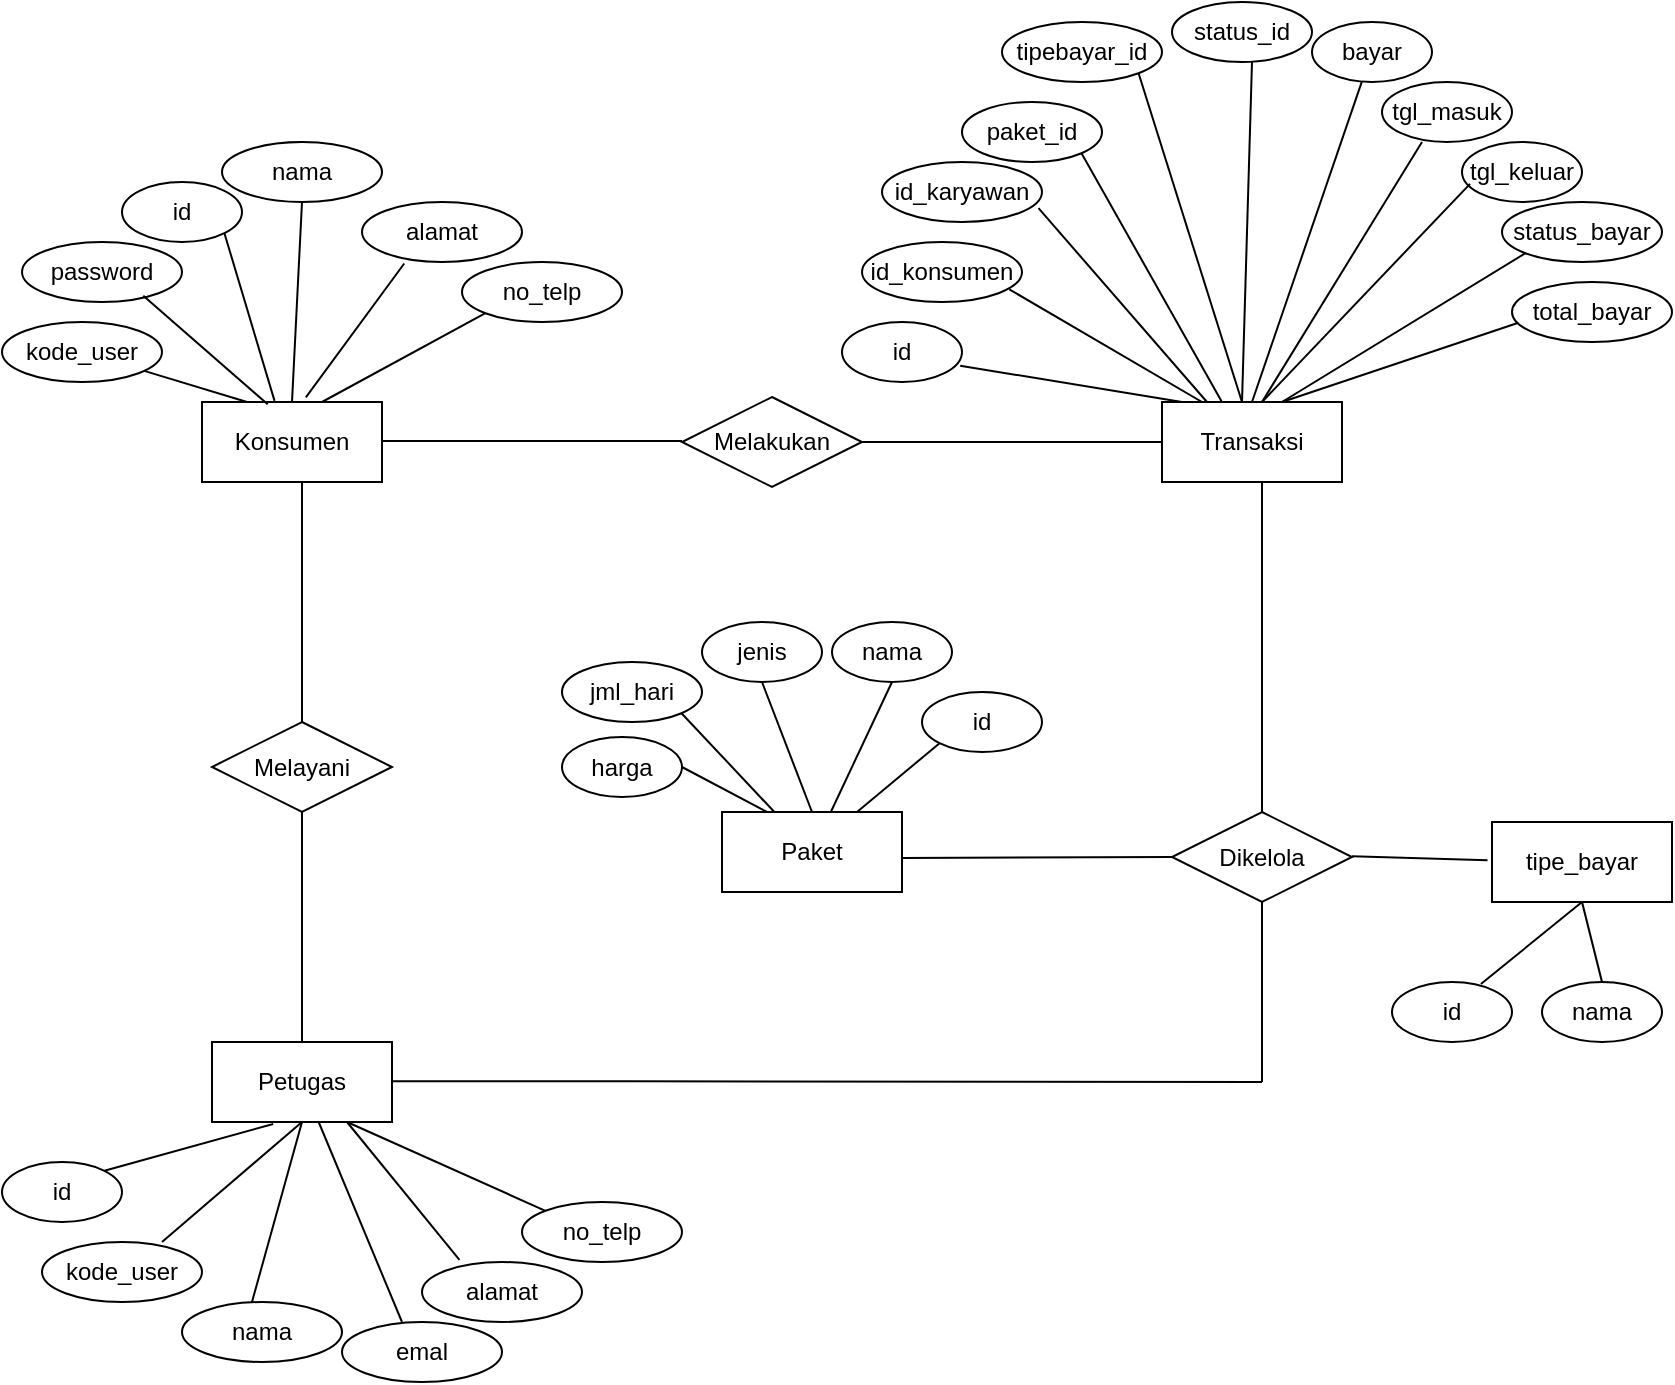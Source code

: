 <mxfile version="21.0.2" type="github">
  <diagram name="Page-1" id="dN-3EQLGK0r0m1jLHP0t">
    <mxGraphModel dx="880" dy="484" grid="1" gridSize="10" guides="1" tooltips="1" connect="1" arrows="1" fold="1" page="1" pageScale="1" pageWidth="850" pageHeight="1100" math="0" shadow="0">
      <root>
        <mxCell id="0" />
        <mxCell id="1" parent="0" />
        <mxCell id="AashimxZ_A_7rBqw_O33-1" value="" style="rounded=0;whiteSpace=wrap;html=1;" parent="1" vertex="1">
          <mxGeometry x="590" y="230" width="90" height="40" as="geometry" />
        </mxCell>
        <mxCell id="AashimxZ_A_7rBqw_O33-2" value="Transaksi" style="text;html=1;strokeColor=none;fillColor=none;align=center;verticalAlign=middle;whiteSpace=wrap;rounded=0;fontSize=12;" parent="1" vertex="1">
          <mxGeometry x="605" y="235" width="60" height="30" as="geometry" />
        </mxCell>
        <mxCell id="AashimxZ_A_7rBqw_O33-3" value="id_karyawan" style="ellipse;whiteSpace=wrap;html=1;" parent="1" vertex="1">
          <mxGeometry x="450" y="110" width="80" height="30" as="geometry" />
        </mxCell>
        <mxCell id="AashimxZ_A_7rBqw_O33-4" value="id" style="ellipse;whiteSpace=wrap;html=1;" parent="1" vertex="1">
          <mxGeometry x="430" y="190" width="60" height="30" as="geometry" />
        </mxCell>
        <mxCell id="AashimxZ_A_7rBqw_O33-9" value="id_konsumen" style="ellipse;whiteSpace=wrap;html=1;" parent="1" vertex="1">
          <mxGeometry x="440" y="150" width="80" height="30" as="geometry" />
        </mxCell>
        <mxCell id="AashimxZ_A_7rBqw_O33-11" value="paket_id" style="ellipse;whiteSpace=wrap;html=1;" parent="1" vertex="1">
          <mxGeometry x="490" y="80" width="70" height="30" as="geometry" />
        </mxCell>
        <mxCell id="AashimxZ_A_7rBqw_O33-12" value="tipebayar_id" style="ellipse;whiteSpace=wrap;html=1;" parent="1" vertex="1">
          <mxGeometry x="510" y="40" width="80" height="30" as="geometry" />
        </mxCell>
        <mxCell id="AashimxZ_A_7rBqw_O33-13" value="status_id" style="ellipse;whiteSpace=wrap;html=1;" parent="1" vertex="1">
          <mxGeometry x="595" y="30" width="70" height="30" as="geometry" />
        </mxCell>
        <mxCell id="AashimxZ_A_7rBqw_O33-14" value="bayar" style="ellipse;whiteSpace=wrap;html=1;" parent="1" vertex="1">
          <mxGeometry x="665" y="40" width="60" height="30" as="geometry" />
        </mxCell>
        <mxCell id="AashimxZ_A_7rBqw_O33-15" value="tgl_masuk" style="ellipse;whiteSpace=wrap;html=1;" parent="1" vertex="1">
          <mxGeometry x="700" y="70" width="65" height="30" as="geometry" />
        </mxCell>
        <mxCell id="AashimxZ_A_7rBqw_O33-16" value="tgl_keluar" style="ellipse;whiteSpace=wrap;html=1;" parent="1" vertex="1">
          <mxGeometry x="740" y="100" width="60" height="30" as="geometry" />
        </mxCell>
        <mxCell id="AashimxZ_A_7rBqw_O33-17" value="status_bayar" style="ellipse;whiteSpace=wrap;html=1;" parent="1" vertex="1">
          <mxGeometry x="760" y="130" width="80" height="30" as="geometry" />
        </mxCell>
        <mxCell id="AashimxZ_A_7rBqw_O33-18" value="total_bayar" style="ellipse;whiteSpace=wrap;html=1;" parent="1" vertex="1">
          <mxGeometry x="765" y="170" width="80" height="30" as="geometry" />
        </mxCell>
        <mxCell id="AashimxZ_A_7rBqw_O33-19" value="" style="endArrow=none;html=1;rounded=0;entryX=0.111;entryY=0;entryDx=0;entryDy=0;entryPerimeter=0;exitX=0.985;exitY=0.728;exitDx=0;exitDy=0;exitPerimeter=0;" parent="1" source="AashimxZ_A_7rBqw_O33-4" target="AashimxZ_A_7rBqw_O33-1" edge="1">
          <mxGeometry width="50" height="50" relative="1" as="geometry">
            <mxPoint x="570" y="180" as="sourcePoint" />
            <mxPoint x="620" y="130" as="targetPoint" />
          </mxGeometry>
        </mxCell>
        <mxCell id="AashimxZ_A_7rBqw_O33-20" value="" style="endArrow=none;html=1;rounded=0;exitX=0.921;exitY=0.789;exitDx=0;exitDy=0;exitPerimeter=0;" parent="1" source="AashimxZ_A_7rBqw_O33-9" edge="1">
          <mxGeometry width="50" height="50" relative="1" as="geometry">
            <mxPoint x="510" y="150" as="sourcePoint" />
            <mxPoint x="610" y="230" as="targetPoint" />
          </mxGeometry>
        </mxCell>
        <mxCell id="AashimxZ_A_7rBqw_O33-21" value="" style="endArrow=none;html=1;rounded=0;entryX=0.25;entryY=0;entryDx=0;entryDy=0;exitX=0.978;exitY=0.769;exitDx=0;exitDy=0;exitPerimeter=0;" parent="1" source="AashimxZ_A_7rBqw_O33-3" target="AashimxZ_A_7rBqw_O33-1" edge="1">
          <mxGeometry width="50" height="50" relative="1" as="geometry">
            <mxPoint x="570" y="180" as="sourcePoint" />
            <mxPoint x="620" y="130" as="targetPoint" />
          </mxGeometry>
        </mxCell>
        <mxCell id="AashimxZ_A_7rBqw_O33-22" value="" style="endArrow=none;html=1;rounded=0;entryX=1;entryY=1;entryDx=0;entryDy=0;exitX=0.333;exitY=0;exitDx=0;exitDy=0;exitPerimeter=0;" parent="1" source="AashimxZ_A_7rBqw_O33-1" target="AashimxZ_A_7rBqw_O33-11" edge="1">
          <mxGeometry width="50" height="50" relative="1" as="geometry">
            <mxPoint x="570" y="180" as="sourcePoint" />
            <mxPoint x="620" y="130" as="targetPoint" />
          </mxGeometry>
        </mxCell>
        <mxCell id="AashimxZ_A_7rBqw_O33-23" value="" style="endArrow=none;html=1;rounded=0;entryX=1;entryY=1;entryDx=0;entryDy=0;" parent="1" target="AashimxZ_A_7rBqw_O33-12" edge="1">
          <mxGeometry width="50" height="50" relative="1" as="geometry">
            <mxPoint x="630" y="230" as="sourcePoint" />
            <mxPoint x="620" y="130" as="targetPoint" />
          </mxGeometry>
        </mxCell>
        <mxCell id="AashimxZ_A_7rBqw_O33-25" value="" style="endArrow=none;html=1;rounded=0;" parent="1" edge="1">
          <mxGeometry width="50" height="50" relative="1" as="geometry">
            <mxPoint x="630" y="230" as="sourcePoint" />
            <mxPoint x="635" y="60" as="targetPoint" />
          </mxGeometry>
        </mxCell>
        <mxCell id="AashimxZ_A_7rBqw_O33-26" value="" style="endArrow=none;html=1;rounded=0;exitX=0.5;exitY=0;exitDx=0;exitDy=0;" parent="1" source="AashimxZ_A_7rBqw_O33-1" target="AashimxZ_A_7rBqw_O33-14" edge="1">
          <mxGeometry width="50" height="50" relative="1" as="geometry">
            <mxPoint x="570" y="180" as="sourcePoint" />
            <mxPoint x="620" y="130" as="targetPoint" />
          </mxGeometry>
        </mxCell>
        <mxCell id="AashimxZ_A_7rBqw_O33-27" value="" style="endArrow=none;html=1;rounded=0;" parent="1" edge="1">
          <mxGeometry width="50" height="50" relative="1" as="geometry">
            <mxPoint x="640" y="230" as="sourcePoint" />
            <mxPoint x="720" y="100" as="targetPoint" />
          </mxGeometry>
        </mxCell>
        <mxCell id="AashimxZ_A_7rBqw_O33-28" value="" style="endArrow=none;html=1;rounded=0;entryX=0.067;entryY=0.698;entryDx=0;entryDy=0;entryPerimeter=0;" parent="1" target="AashimxZ_A_7rBqw_O33-16" edge="1">
          <mxGeometry width="50" height="50" relative="1" as="geometry">
            <mxPoint x="640" y="230" as="sourcePoint" />
            <mxPoint x="690" y="180" as="targetPoint" />
          </mxGeometry>
        </mxCell>
        <mxCell id="AashimxZ_A_7rBqw_O33-29" value="" style="endArrow=none;html=1;rounded=0;entryX=0;entryY=1;entryDx=0;entryDy=0;" parent="1" target="AashimxZ_A_7rBqw_O33-17" edge="1">
          <mxGeometry width="50" height="50" relative="1" as="geometry">
            <mxPoint x="650" y="230" as="sourcePoint" />
            <mxPoint x="700" y="180" as="targetPoint" />
          </mxGeometry>
        </mxCell>
        <mxCell id="AashimxZ_A_7rBqw_O33-30" value="" style="endArrow=none;html=1;rounded=0;entryX=0.031;entryY=0.688;entryDx=0;entryDy=0;entryPerimeter=0;exitX=0.667;exitY=0;exitDx=0;exitDy=0;exitPerimeter=0;" parent="1" source="AashimxZ_A_7rBqw_O33-1" target="AashimxZ_A_7rBqw_O33-18" edge="1">
          <mxGeometry width="50" height="50" relative="1" as="geometry">
            <mxPoint x="680" y="230" as="sourcePoint" />
            <mxPoint x="730" y="180" as="targetPoint" />
          </mxGeometry>
        </mxCell>
        <mxCell id="AashimxZ_A_7rBqw_O33-31" value="" style="endArrow=none;html=1;rounded=0;entryX=0;entryY=0.5;entryDx=0;entryDy=0;" parent="1" target="AashimxZ_A_7rBqw_O33-1" edge="1">
          <mxGeometry width="50" height="50" relative="1" as="geometry">
            <mxPoint x="440" y="250" as="sourcePoint" />
            <mxPoint x="580" y="250" as="targetPoint" />
            <Array as="points">
              <mxPoint x="440" y="250" />
              <mxPoint x="470" y="250" />
              <mxPoint x="560" y="250" />
            </Array>
          </mxGeometry>
        </mxCell>
        <mxCell id="AashimxZ_A_7rBqw_O33-33" value="Melakukan" style="rhombus;whiteSpace=wrap;html=1;" parent="1" vertex="1">
          <mxGeometry x="350" y="227.5" width="90" height="45" as="geometry" />
        </mxCell>
        <mxCell id="AashimxZ_A_7rBqw_O33-34" value="" style="endArrow=none;html=1;rounded=0;entryX=0;entryY=0.5;entryDx=0;entryDy=0;" parent="1" edge="1">
          <mxGeometry width="50" height="50" relative="1" as="geometry">
            <mxPoint x="200" y="249.47" as="sourcePoint" />
            <mxPoint x="350" y="249.47" as="targetPoint" />
            <Array as="points">
              <mxPoint x="200" y="249.47" />
              <mxPoint x="230" y="249.47" />
              <mxPoint x="320" y="249.47" />
            </Array>
          </mxGeometry>
        </mxCell>
        <mxCell id="AashimxZ_A_7rBqw_O33-35" value="Konsumen" style="rounded=0;whiteSpace=wrap;html=1;" parent="1" vertex="1">
          <mxGeometry x="110" y="230" width="90" height="40" as="geometry" />
        </mxCell>
        <mxCell id="AashimxZ_A_7rBqw_O33-37" value="kode_user" style="ellipse;whiteSpace=wrap;html=1;" parent="1" vertex="1">
          <mxGeometry x="10" y="190" width="80" height="30" as="geometry" />
        </mxCell>
        <mxCell id="AashimxZ_A_7rBqw_O33-38" value="password" style="ellipse;whiteSpace=wrap;html=1;" parent="1" vertex="1">
          <mxGeometry x="20" y="150" width="80" height="30" as="geometry" />
        </mxCell>
        <mxCell id="AashimxZ_A_7rBqw_O33-39" value="id" style="ellipse;whiteSpace=wrap;html=1;" parent="1" vertex="1">
          <mxGeometry x="70" y="120" width="60" height="30" as="geometry" />
        </mxCell>
        <mxCell id="AashimxZ_A_7rBqw_O33-40" value="nama" style="ellipse;whiteSpace=wrap;html=1;" parent="1" vertex="1">
          <mxGeometry x="120" y="100" width="80" height="30" as="geometry" />
        </mxCell>
        <mxCell id="AashimxZ_A_7rBqw_O33-41" value="alamat" style="ellipse;whiteSpace=wrap;html=1;" parent="1" vertex="1">
          <mxGeometry x="190" y="130" width="80" height="30" as="geometry" />
        </mxCell>
        <mxCell id="AashimxZ_A_7rBqw_O33-43" value="no_telp" style="ellipse;whiteSpace=wrap;html=1;" parent="1" vertex="1">
          <mxGeometry x="240" y="160" width="80" height="30" as="geometry" />
        </mxCell>
        <mxCell id="AashimxZ_A_7rBqw_O33-44" value="" style="endArrow=none;html=1;rounded=0;exitX=0.25;exitY=0;exitDx=0;exitDy=0;" parent="1" source="AashimxZ_A_7rBqw_O33-35" target="AashimxZ_A_7rBqw_O33-37" edge="1">
          <mxGeometry width="50" height="50" relative="1" as="geometry">
            <mxPoint x="310" y="260" as="sourcePoint" />
            <mxPoint x="360" y="210" as="targetPoint" />
          </mxGeometry>
        </mxCell>
        <mxCell id="AashimxZ_A_7rBqw_O33-45" value="" style="endArrow=none;html=1;rounded=0;entryX=0.758;entryY=0.894;entryDx=0;entryDy=0;entryPerimeter=0;exitX=0.365;exitY=0.029;exitDx=0;exitDy=0;exitPerimeter=0;" parent="1" source="AashimxZ_A_7rBqw_O33-35" target="AashimxZ_A_7rBqw_O33-38" edge="1">
          <mxGeometry width="50" height="50" relative="1" as="geometry">
            <mxPoint x="310" y="260" as="sourcePoint" />
            <mxPoint x="360" y="210" as="targetPoint" />
          </mxGeometry>
        </mxCell>
        <mxCell id="AashimxZ_A_7rBqw_O33-46" value="" style="endArrow=none;html=1;rounded=0;entryX=1;entryY=1;entryDx=0;entryDy=0;exitX=0.403;exitY=-0.014;exitDx=0;exitDy=0;exitPerimeter=0;" parent="1" source="AashimxZ_A_7rBqw_O33-35" target="AashimxZ_A_7rBqw_O33-39" edge="1">
          <mxGeometry width="50" height="50" relative="1" as="geometry">
            <mxPoint x="310" y="260" as="sourcePoint" />
            <mxPoint x="360" y="210" as="targetPoint" />
          </mxGeometry>
        </mxCell>
        <mxCell id="AashimxZ_A_7rBqw_O33-47" value="" style="endArrow=none;html=1;rounded=0;entryX=0.5;entryY=1;entryDx=0;entryDy=0;exitX=0.5;exitY=0;exitDx=0;exitDy=0;" parent="1" source="AashimxZ_A_7rBqw_O33-35" target="AashimxZ_A_7rBqw_O33-40" edge="1">
          <mxGeometry width="50" height="50" relative="1" as="geometry">
            <mxPoint x="310" y="260" as="sourcePoint" />
            <mxPoint x="360" y="210" as="targetPoint" />
          </mxGeometry>
        </mxCell>
        <mxCell id="AashimxZ_A_7rBqw_O33-48" value="" style="endArrow=none;html=1;rounded=0;entryX=0.264;entryY=1.025;entryDx=0;entryDy=0;entryPerimeter=0;exitX=0.577;exitY=-0.058;exitDx=0;exitDy=0;exitPerimeter=0;" parent="1" source="AashimxZ_A_7rBqw_O33-35" target="AashimxZ_A_7rBqw_O33-41" edge="1">
          <mxGeometry width="50" height="50" relative="1" as="geometry">
            <mxPoint x="310" y="260" as="sourcePoint" />
            <mxPoint x="360" y="210" as="targetPoint" />
          </mxGeometry>
        </mxCell>
        <mxCell id="AashimxZ_A_7rBqw_O33-49" value="" style="endArrow=none;html=1;rounded=0;entryX=0;entryY=1;entryDx=0;entryDy=0;" parent="1" target="AashimxZ_A_7rBqw_O33-43" edge="1">
          <mxGeometry width="50" height="50" relative="1" as="geometry">
            <mxPoint x="170" y="230" as="sourcePoint" />
            <mxPoint x="360" y="210" as="targetPoint" />
          </mxGeometry>
        </mxCell>
        <mxCell id="AashimxZ_A_7rBqw_O33-51" value="" style="endArrow=none;html=1;rounded=0;" parent="1" edge="1">
          <mxGeometry width="50" height="50" relative="1" as="geometry">
            <mxPoint x="160" y="390" as="sourcePoint" />
            <mxPoint x="160" y="270" as="targetPoint" />
          </mxGeometry>
        </mxCell>
        <mxCell id="AashimxZ_A_7rBqw_O33-52" value="Melayani" style="rhombus;whiteSpace=wrap;html=1;" parent="1" vertex="1">
          <mxGeometry x="115" y="390" width="90" height="45" as="geometry" />
        </mxCell>
        <mxCell id="AashimxZ_A_7rBqw_O33-53" value="" style="endArrow=none;html=1;rounded=0;" parent="1" edge="1">
          <mxGeometry width="50" height="50" relative="1" as="geometry">
            <mxPoint x="160" y="555" as="sourcePoint" />
            <mxPoint x="160" y="435" as="targetPoint" />
          </mxGeometry>
        </mxCell>
        <mxCell id="AashimxZ_A_7rBqw_O33-55" value="Petugas" style="rounded=0;whiteSpace=wrap;html=1;" parent="1" vertex="1">
          <mxGeometry x="115" y="550" width="90" height="40" as="geometry" />
        </mxCell>
        <mxCell id="AashimxZ_A_7rBqw_O33-56" value="id" style="ellipse;whiteSpace=wrap;html=1;" parent="1" vertex="1">
          <mxGeometry x="10" y="610" width="60" height="30" as="geometry" />
        </mxCell>
        <mxCell id="AashimxZ_A_7rBqw_O33-57" value="kode_user" style="ellipse;whiteSpace=wrap;html=1;" parent="1" vertex="1">
          <mxGeometry x="30" y="650" width="80" height="30" as="geometry" />
        </mxCell>
        <mxCell id="AashimxZ_A_7rBqw_O33-58" value="nama" style="ellipse;whiteSpace=wrap;html=1;" parent="1" vertex="1">
          <mxGeometry x="100" y="680" width="80" height="30" as="geometry" />
        </mxCell>
        <mxCell id="AashimxZ_A_7rBqw_O33-59" value="emal" style="ellipse;whiteSpace=wrap;html=1;" parent="1" vertex="1">
          <mxGeometry x="180" y="690" width="80" height="30" as="geometry" />
        </mxCell>
        <mxCell id="AashimxZ_A_7rBqw_O33-60" value="alamat" style="ellipse;whiteSpace=wrap;html=1;" parent="1" vertex="1">
          <mxGeometry x="220" y="660" width="80" height="30" as="geometry" />
        </mxCell>
        <mxCell id="AashimxZ_A_7rBqw_O33-61" value="no_telp" style="ellipse;whiteSpace=wrap;html=1;" parent="1" vertex="1">
          <mxGeometry x="270" y="630" width="80" height="30" as="geometry" />
        </mxCell>
        <mxCell id="AashimxZ_A_7rBqw_O33-63" value="" style="endArrow=none;html=1;rounded=0;exitX=1;exitY=0;exitDx=0;exitDy=0;entryX=0.34;entryY=1.025;entryDx=0;entryDy=0;entryPerimeter=0;" parent="1" source="AashimxZ_A_7rBqw_O33-56" target="AashimxZ_A_7rBqw_O33-55" edge="1">
          <mxGeometry width="50" height="50" relative="1" as="geometry">
            <mxPoint x="230" y="550" as="sourcePoint" />
            <mxPoint x="280" y="500" as="targetPoint" />
          </mxGeometry>
        </mxCell>
        <mxCell id="AashimxZ_A_7rBqw_O33-64" value="" style="endArrow=none;html=1;rounded=0;entryX=0.5;entryY=1;entryDx=0;entryDy=0;" parent="1" target="AashimxZ_A_7rBqw_O33-55" edge="1">
          <mxGeometry width="50" height="50" relative="1" as="geometry">
            <mxPoint x="90" y="650" as="sourcePoint" />
            <mxPoint x="140" y="600" as="targetPoint" />
          </mxGeometry>
        </mxCell>
        <mxCell id="AashimxZ_A_7rBqw_O33-65" value="" style="endArrow=none;html=1;rounded=0;entryX=0.5;entryY=1;entryDx=0;entryDy=0;" parent="1" target="AashimxZ_A_7rBqw_O33-55" edge="1">
          <mxGeometry width="50" height="50" relative="1" as="geometry">
            <mxPoint x="135" y="680" as="sourcePoint" />
            <mxPoint x="185" y="630" as="targetPoint" />
          </mxGeometry>
        </mxCell>
        <mxCell id="AashimxZ_A_7rBqw_O33-66" value="" style="endArrow=none;html=1;rounded=0;exitX=0.375;exitY=0;exitDx=0;exitDy=0;exitPerimeter=0;" parent="1" source="AashimxZ_A_7rBqw_O33-59" target="AashimxZ_A_7rBqw_O33-55" edge="1">
          <mxGeometry width="50" height="50" relative="1" as="geometry">
            <mxPoint x="230" y="550" as="sourcePoint" />
            <mxPoint x="280" y="500" as="targetPoint" />
          </mxGeometry>
        </mxCell>
        <mxCell id="AashimxZ_A_7rBqw_O33-67" value="" style="endArrow=none;html=1;rounded=0;entryX=0.234;entryY=-0.037;entryDx=0;entryDy=0;entryPerimeter=0;exitX=0.75;exitY=1;exitDx=0;exitDy=0;" parent="1" source="AashimxZ_A_7rBqw_O33-55" target="AashimxZ_A_7rBqw_O33-60" edge="1">
          <mxGeometry width="50" height="50" relative="1" as="geometry">
            <mxPoint x="230" y="550" as="sourcePoint" />
            <mxPoint x="280" y="500" as="targetPoint" />
          </mxGeometry>
        </mxCell>
        <mxCell id="AashimxZ_A_7rBqw_O33-70" value="" style="endArrow=none;html=1;rounded=0;entryX=0;entryY=0;entryDx=0;entryDy=0;exitX=0.75;exitY=1;exitDx=0;exitDy=0;" parent="1" source="AashimxZ_A_7rBqw_O33-55" target="AashimxZ_A_7rBqw_O33-61" edge="1">
          <mxGeometry width="50" height="50" relative="1" as="geometry">
            <mxPoint x="230" y="550" as="sourcePoint" />
            <mxPoint x="280" y="500" as="targetPoint" />
          </mxGeometry>
        </mxCell>
        <mxCell id="AashimxZ_A_7rBqw_O33-71" value="" style="endArrow=none;html=1;rounded=0;" parent="1" edge="1">
          <mxGeometry width="50" height="50" relative="1" as="geometry">
            <mxPoint x="205" y="569.63" as="sourcePoint" />
            <mxPoint x="640" y="570" as="targetPoint" />
            <Array as="points">
              <mxPoint x="205" y="569.63" />
              <mxPoint x="235" y="569.63" />
              <mxPoint x="325" y="569.63" />
            </Array>
          </mxGeometry>
        </mxCell>
        <mxCell id="AashimxZ_A_7rBqw_O33-72" value="" style="endArrow=none;html=1;rounded=0;" parent="1" edge="1">
          <mxGeometry width="50" height="50" relative="1" as="geometry">
            <mxPoint x="640" y="440" as="sourcePoint" />
            <mxPoint x="640" y="270" as="targetPoint" />
          </mxGeometry>
        </mxCell>
        <mxCell id="AashimxZ_A_7rBqw_O33-73" value="Dikelola" style="rhombus;whiteSpace=wrap;html=1;" parent="1" vertex="1">
          <mxGeometry x="595" y="435" width="90" height="45" as="geometry" />
        </mxCell>
        <mxCell id="AashimxZ_A_7rBqw_O33-74" value="" style="endArrow=none;html=1;rounded=0;entryX=0.5;entryY=1;entryDx=0;entryDy=0;" parent="1" target="AashimxZ_A_7rBqw_O33-73" edge="1">
          <mxGeometry width="50" height="50" relative="1" as="geometry">
            <mxPoint x="640" y="570" as="sourcePoint" />
            <mxPoint x="645" y="480" as="targetPoint" />
          </mxGeometry>
        </mxCell>
        <mxCell id="AashimxZ_A_7rBqw_O33-75" value="" style="endArrow=none;html=1;rounded=0;entryX=0;entryY=0.5;entryDx=0;entryDy=0;" parent="1" target="AashimxZ_A_7rBqw_O33-73" edge="1">
          <mxGeometry width="50" height="50" relative="1" as="geometry">
            <mxPoint x="460" y="458" as="sourcePoint" />
            <mxPoint x="450" y="380" as="targetPoint" />
          </mxGeometry>
        </mxCell>
        <mxCell id="AashimxZ_A_7rBqw_O33-76" value="Paket" style="rounded=0;whiteSpace=wrap;html=1;" parent="1" vertex="1">
          <mxGeometry x="370" y="435" width="90" height="40" as="geometry" />
        </mxCell>
        <mxCell id="AashimxZ_A_7rBqw_O33-77" value="harga" style="ellipse;whiteSpace=wrap;html=1;" parent="1" vertex="1">
          <mxGeometry x="290" y="397.5" width="60" height="30" as="geometry" />
        </mxCell>
        <mxCell id="AashimxZ_A_7rBqw_O33-78" value="jml_hari" style="ellipse;whiteSpace=wrap;html=1;" parent="1" vertex="1">
          <mxGeometry x="290" y="360" width="70" height="30" as="geometry" />
        </mxCell>
        <mxCell id="AashimxZ_A_7rBqw_O33-79" value="nama" style="ellipse;whiteSpace=wrap;html=1;" parent="1" vertex="1">
          <mxGeometry x="425" y="340" width="60" height="30" as="geometry" />
        </mxCell>
        <mxCell id="AashimxZ_A_7rBqw_O33-80" value="id" style="ellipse;whiteSpace=wrap;html=1;" parent="1" vertex="1">
          <mxGeometry x="470" y="375" width="60" height="30" as="geometry" />
        </mxCell>
        <mxCell id="AashimxZ_A_7rBqw_O33-81" value="jenis" style="ellipse;whiteSpace=wrap;html=1;" parent="1" vertex="1">
          <mxGeometry x="360" y="340" width="60" height="30" as="geometry" />
        </mxCell>
        <mxCell id="AashimxZ_A_7rBqw_O33-82" style="edgeStyle=orthogonalEdgeStyle;rounded=0;orthogonalLoop=1;jettySize=auto;html=1;exitX=0.5;exitY=1;exitDx=0;exitDy=0;" parent="1" source="AashimxZ_A_7rBqw_O33-80" target="AashimxZ_A_7rBqw_O33-80" edge="1">
          <mxGeometry relative="1" as="geometry" />
        </mxCell>
        <mxCell id="AashimxZ_A_7rBqw_O33-84" value="" style="endArrow=none;html=1;rounded=0;entryX=0.25;entryY=0;entryDx=0;entryDy=0;exitX=1;exitY=0.5;exitDx=0;exitDy=0;" parent="1" source="AashimxZ_A_7rBqw_O33-77" target="AashimxZ_A_7rBqw_O33-76" edge="1">
          <mxGeometry width="50" height="50" relative="1" as="geometry">
            <mxPoint x="340" y="390" as="sourcePoint" />
            <mxPoint x="390" y="340" as="targetPoint" />
          </mxGeometry>
        </mxCell>
        <mxCell id="AashimxZ_A_7rBqw_O33-85" value="" style="endArrow=none;html=1;rounded=0;exitX=1;exitY=1;exitDx=0;exitDy=0;" parent="1" source="AashimxZ_A_7rBqw_O33-78" target="AashimxZ_A_7rBqw_O33-76" edge="1">
          <mxGeometry width="50" height="50" relative="1" as="geometry">
            <mxPoint x="340" y="390" as="sourcePoint" />
            <mxPoint x="400" y="430" as="targetPoint" />
          </mxGeometry>
        </mxCell>
        <mxCell id="AashimxZ_A_7rBqw_O33-86" value="" style="endArrow=none;html=1;rounded=0;entryX=0.5;entryY=0;entryDx=0;entryDy=0;exitX=0.5;exitY=1;exitDx=0;exitDy=0;" parent="1" source="AashimxZ_A_7rBqw_O33-81" target="AashimxZ_A_7rBqw_O33-76" edge="1">
          <mxGeometry width="50" height="50" relative="1" as="geometry">
            <mxPoint x="340" y="390" as="sourcePoint" />
            <mxPoint x="390" y="340" as="targetPoint" />
          </mxGeometry>
        </mxCell>
        <mxCell id="AashimxZ_A_7rBqw_O33-87" value="" style="endArrow=none;html=1;rounded=0;entryX=0.5;entryY=1;entryDx=0;entryDy=0;" parent="1" source="AashimxZ_A_7rBqw_O33-76" target="AashimxZ_A_7rBqw_O33-79" edge="1">
          <mxGeometry width="50" height="50" relative="1" as="geometry">
            <mxPoint x="430" y="430" as="sourcePoint" />
            <mxPoint x="390" y="340" as="targetPoint" />
          </mxGeometry>
        </mxCell>
        <mxCell id="AashimxZ_A_7rBqw_O33-88" value="" style="endArrow=none;html=1;rounded=0;entryX=0;entryY=1;entryDx=0;entryDy=0;exitX=0.75;exitY=0;exitDx=0;exitDy=0;" parent="1" source="AashimxZ_A_7rBqw_O33-76" target="AashimxZ_A_7rBqw_O33-80" edge="1">
          <mxGeometry width="50" height="50" relative="1" as="geometry">
            <mxPoint x="340" y="390" as="sourcePoint" />
            <mxPoint x="390" y="340" as="targetPoint" />
          </mxGeometry>
        </mxCell>
        <mxCell id="AashimxZ_A_7rBqw_O33-89" value="" style="endArrow=none;html=1;rounded=0;entryX=-0.025;entryY=0.479;entryDx=0;entryDy=0;entryPerimeter=0;" parent="1" target="AashimxZ_A_7rBqw_O33-91" edge="1">
          <mxGeometry width="50" height="50" relative="1" as="geometry">
            <mxPoint x="685" y="457.13" as="sourcePoint" />
            <mxPoint x="750" y="460" as="targetPoint" />
          </mxGeometry>
        </mxCell>
        <mxCell id="AashimxZ_A_7rBqw_O33-91" value="tipe_bayar" style="rounded=0;whiteSpace=wrap;html=1;" parent="1" vertex="1">
          <mxGeometry x="755" y="440" width="90" height="40" as="geometry" />
        </mxCell>
        <mxCell id="AashimxZ_A_7rBqw_O33-93" value="id" style="ellipse;whiteSpace=wrap;html=1;" parent="1" vertex="1">
          <mxGeometry x="705" y="520" width="60" height="30" as="geometry" />
        </mxCell>
        <mxCell id="AashimxZ_A_7rBqw_O33-94" value="nama" style="ellipse;whiteSpace=wrap;html=1;" parent="1" vertex="1">
          <mxGeometry x="780" y="520" width="60" height="30" as="geometry" />
        </mxCell>
        <mxCell id="AashimxZ_A_7rBqw_O33-95" value="" style="endArrow=none;html=1;rounded=0;exitX=0.741;exitY=0.033;exitDx=0;exitDy=0;exitPerimeter=0;" parent="1" source="AashimxZ_A_7rBqw_O33-93" edge="1">
          <mxGeometry width="50" height="50" relative="1" as="geometry">
            <mxPoint x="735" y="525" as="sourcePoint" />
            <mxPoint x="800" y="480" as="targetPoint" />
          </mxGeometry>
        </mxCell>
        <mxCell id="AashimxZ_A_7rBqw_O33-96" value="" style="endArrow=none;html=1;rounded=0;exitX=0.5;exitY=0;exitDx=0;exitDy=0;" parent="1" source="AashimxZ_A_7rBqw_O33-94" edge="1">
          <mxGeometry width="50" height="50" relative="1" as="geometry">
            <mxPoint x="750" y="530" as="sourcePoint" />
            <mxPoint x="800" y="480" as="targetPoint" />
          </mxGeometry>
        </mxCell>
      </root>
    </mxGraphModel>
  </diagram>
</mxfile>
